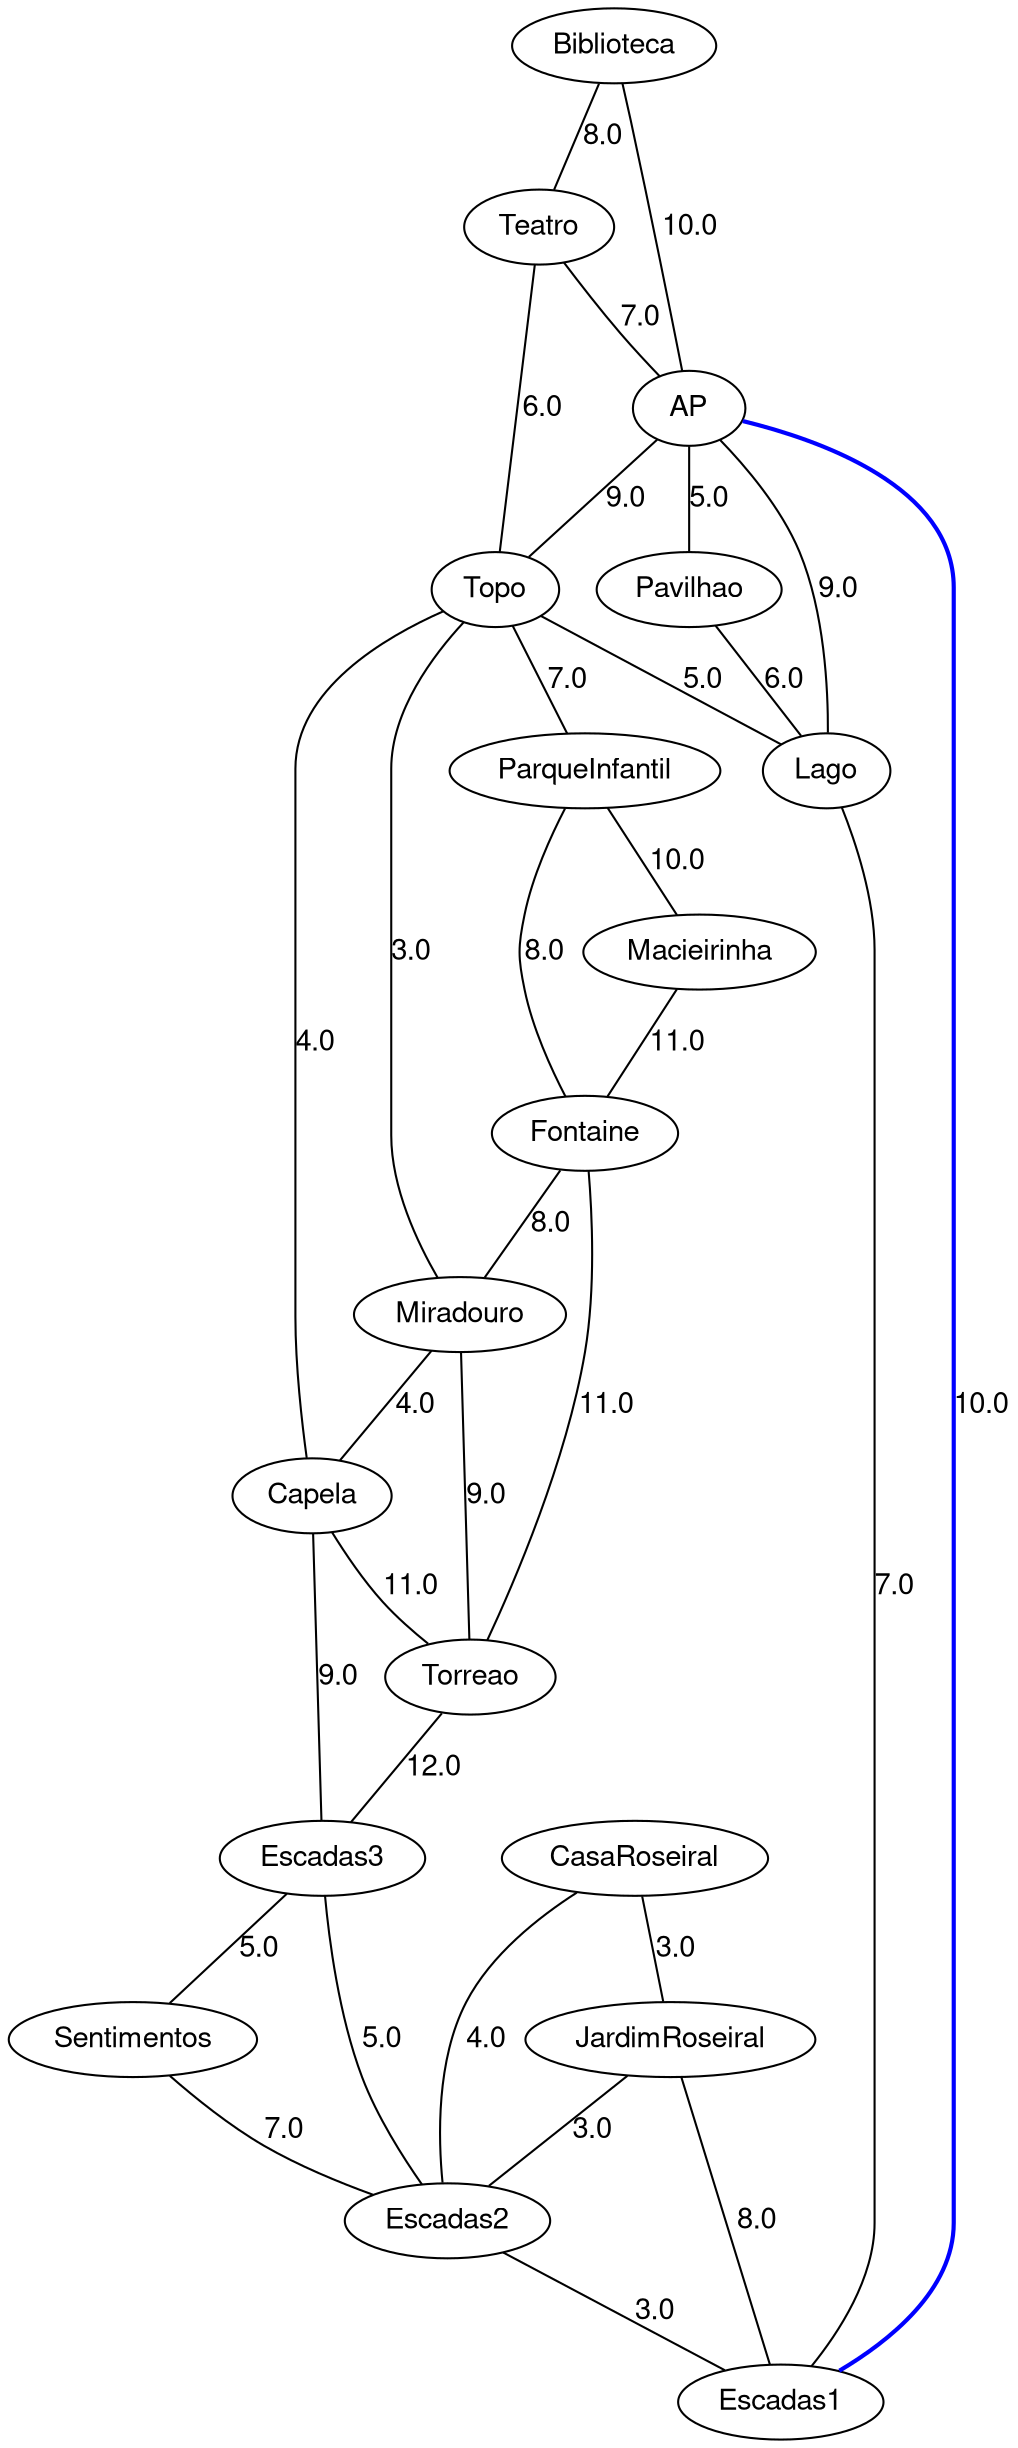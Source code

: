 graph G {
fontname="Helvetica,Arial,sans-serif"
node [fontname="Helvetica,Arial,sans-serif", color=black, fontcolor=black]
edge [fontname="Helvetica,Arial,sans-serif"]
layout=dot
﻿Biblioteca -- Teatro [label="8.0"]
﻿Biblioteca -- AP [label="10.0"]
Teatro -- AP [label="7.0"]
Teatro -- Topo [label="6.0"]
AP -- Pavilhao [label="5.0"]
AP -- Topo [label="9.0"]
AP -- Lago [label="9.0"]
Pavilhao -- Lago [label="6.0"]
Topo -- ParqueInfantil [label="7.0"]
Topo -- Miradouro [label="3.0"]
Topo -- Capela [label="4.0"]
Topo -- Lago [label="5.0"]
ParqueInfantil -- Macieirinha [label="10.0"]
ParqueInfantil -- Fontaine [label="8.0"]
Macieirinha -- Fontaine [label="11.0"]
Fontaine -- Miradouro [label="8.0"]
Fontaine -- Torreao [label="11.0"]
Miradouro -- Capela [label="4.0"]
Miradouro -- Torreao [label="9.0"]
Capela -- Torreao [label="11.0"]
Capela -- Escadas3 [label="9.0"]
Torreao -- Escadas3 [label="12.0"]
Lago -- Escadas1 [label="7.0"]
Escadas3 -- Sentimentos [label="5.0"]
Escadas3 -- Escadas2 [label="5.0"]
Sentimentos -- Escadas2 [label="7.0"]
CasaRoseiral -- JardimRoseiral [label="3.0"]
CasaRoseiral -- Escadas2 [label="4.0"]
JardimRoseiral -- Escadas2 [label="3.0"]
JardimRoseiral -- Escadas1 [label="8.0"]
Escadas2 -- Escadas1 [label="3.0"]
Escadas1 -- AP [label="10.0", color=blue, penwidth=2.0]
}
